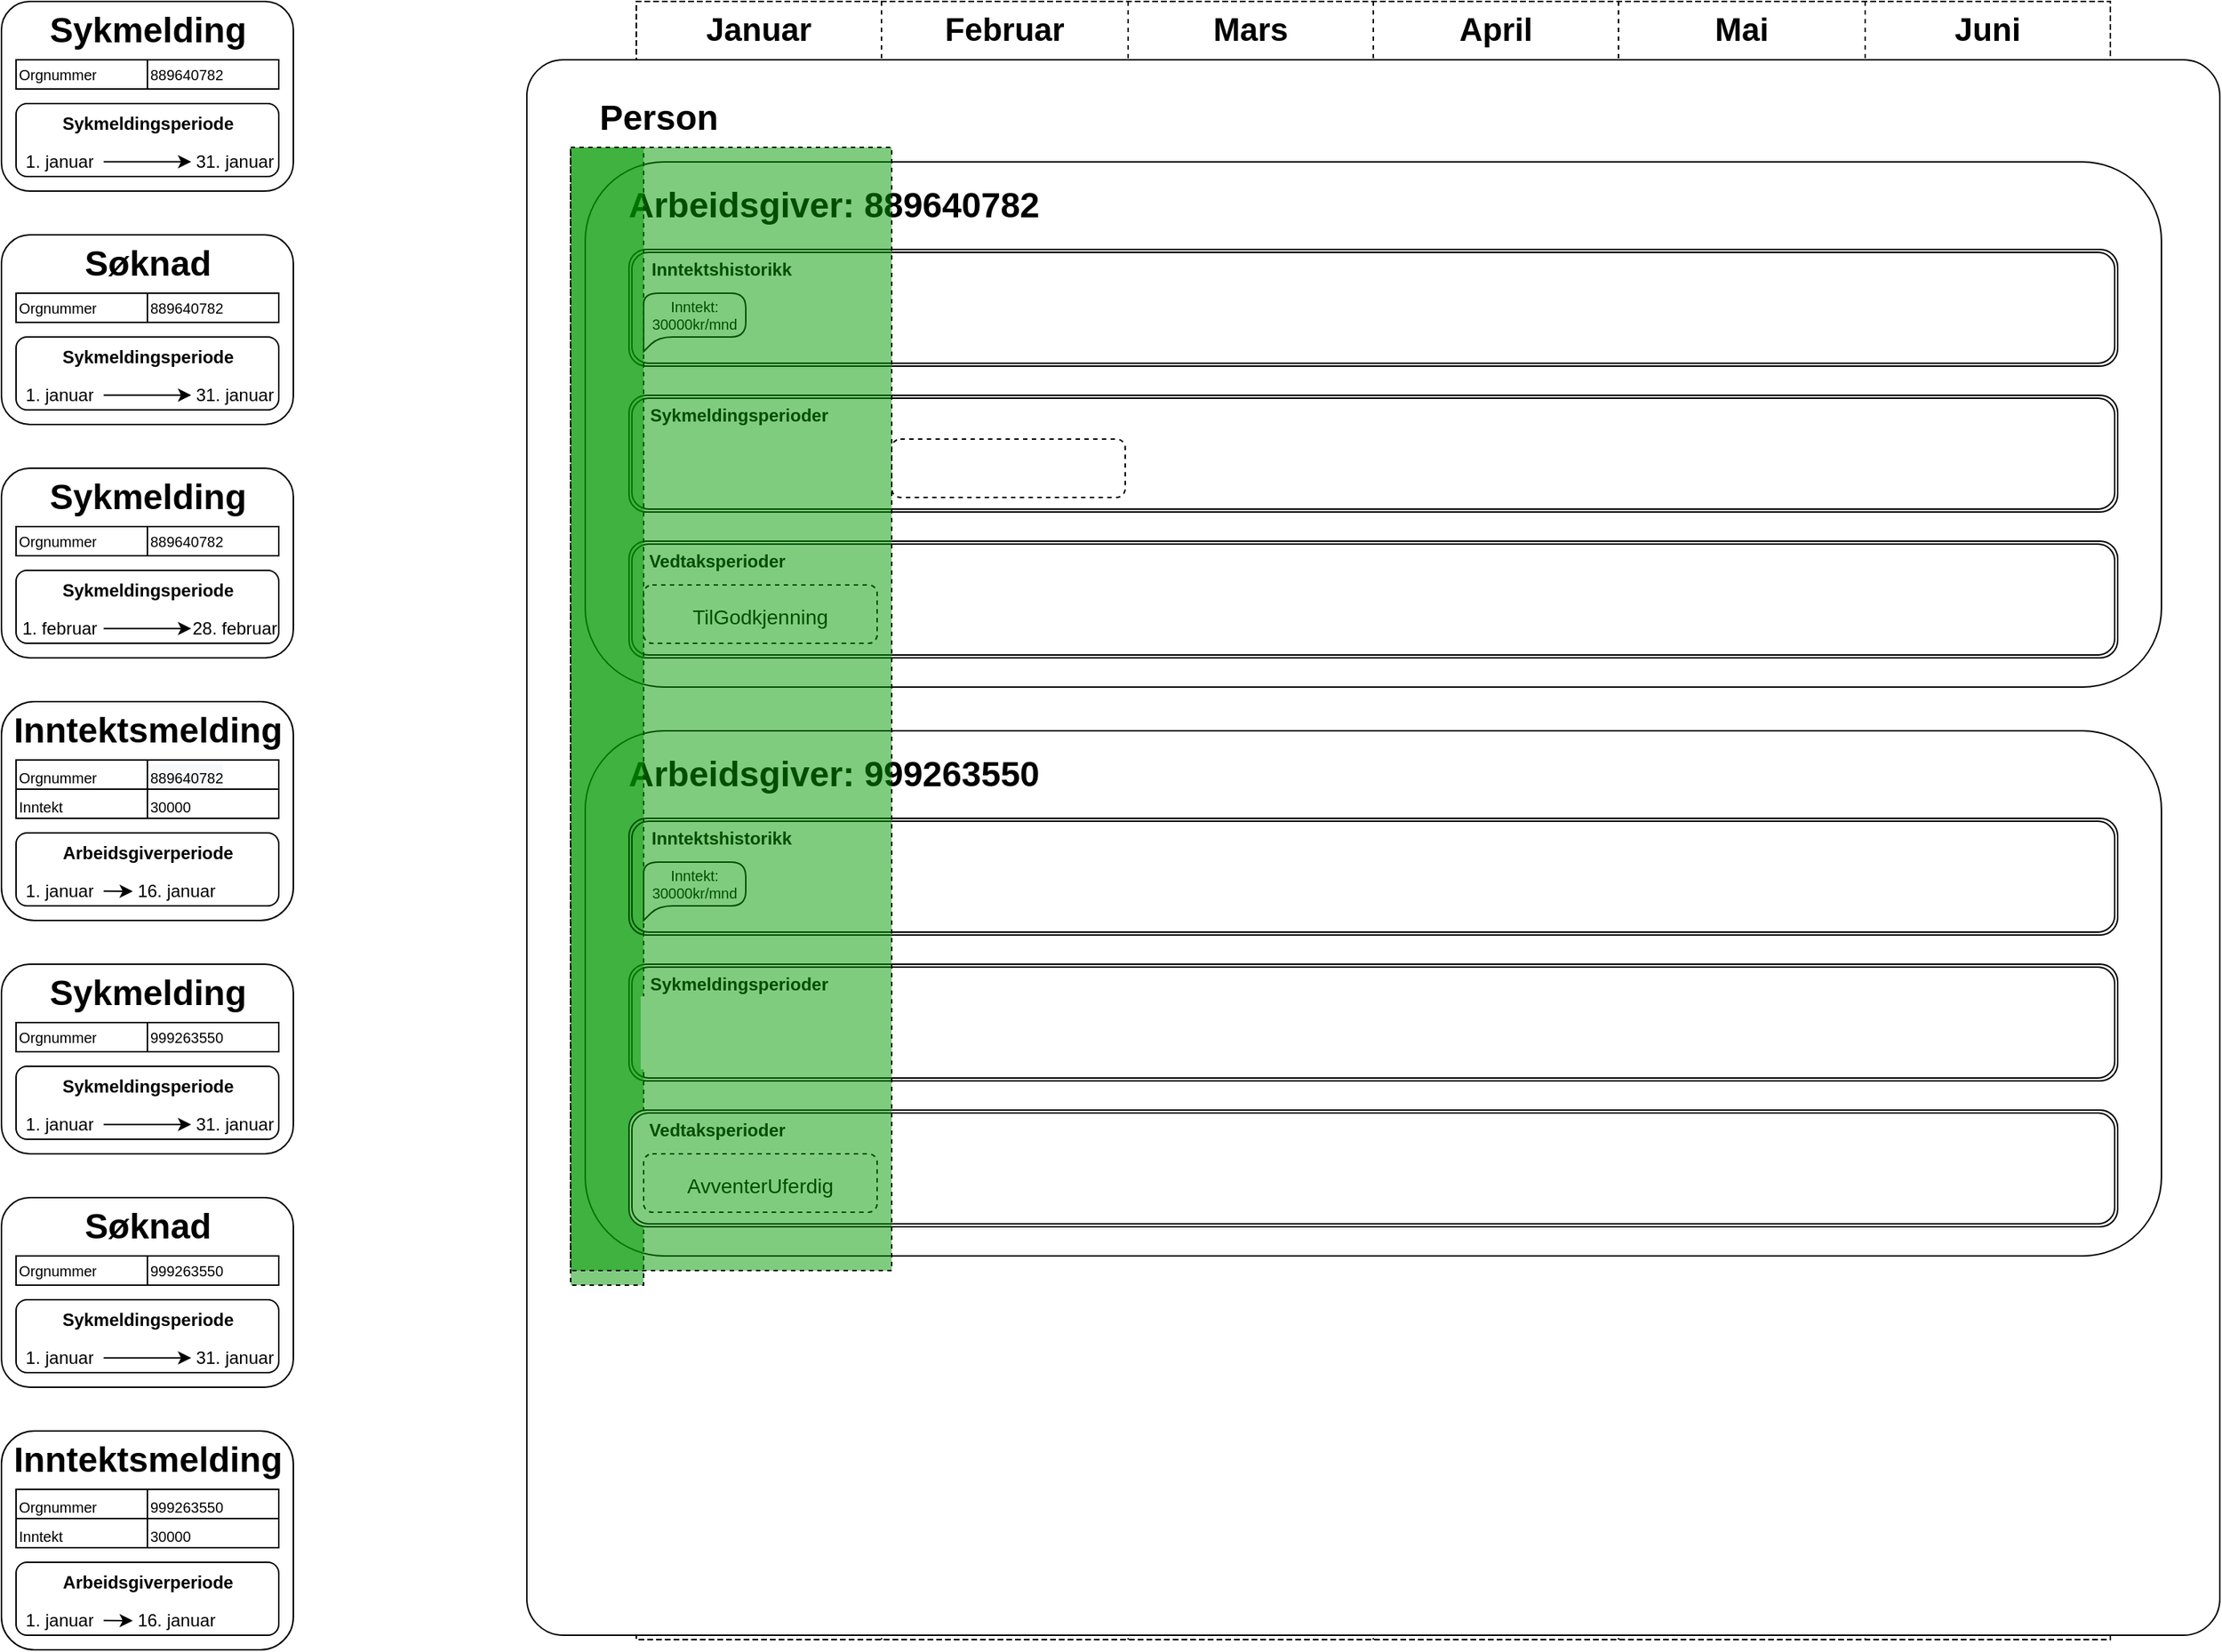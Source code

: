 <mxfile version="16.5.1" type="device"><diagram id="AEwfQILtHgbycju-5Xm7" name="Page-1"><mxGraphModel dx="2018" dy="1238" grid="1" gridSize="10" guides="1" tooltips="1" connect="1" arrows="1" fold="1" page="1" pageScale="1" pageWidth="1600" pageHeight="1200" math="0" shadow="0"><root><mxCell id="0"/><mxCell id="1" parent="0"/><mxCell id="sdqqIaHCpqySBQfLIBwP-48" value="" style="shape=table;startSize=0;container=1;collapsible=0;childLayout=tableLayout;rounded=1;glass=0;dashed=1;fontSize=12;fillColor=none;" parent="1" vertex="1"><mxGeometry x="475" y="40" width="1010" height="1123" as="geometry"/></mxCell><mxCell id="sdqqIaHCpqySBQfLIBwP-49" value="" style="shape=tableRow;horizontal=0;startSize=0;swimlaneHead=0;swimlaneBody=0;top=0;left=0;bottom=0;right=0;collapsible=0;dropTarget=0;fillColor=none;points=[[0,0.5],[1,0.5]];portConstraint=eastwest;rounded=1;glass=0;dashed=1;fontSize=12;" parent="sdqqIaHCpqySBQfLIBwP-48" vertex="1"><mxGeometry width="1010" height="40" as="geometry"/></mxCell><mxCell id="sdqqIaHCpqySBQfLIBwP-50" value="&lt;font style=&quot;font-size: 22px&quot;&gt;&lt;b&gt;Januar&lt;/b&gt;&lt;/font&gt;" style="shape=partialRectangle;html=1;whiteSpace=wrap;connectable=0;overflow=hidden;fillColor=none;top=0;left=0;bottom=0;right=0;pointerEvents=1;rounded=1;glass=0;dashed=1;fontSize=12;" parent="sdqqIaHCpqySBQfLIBwP-49" vertex="1"><mxGeometry width="168" height="40" as="geometry"><mxRectangle width="168" height="40" as="alternateBounds"/></mxGeometry></mxCell><mxCell id="sdqqIaHCpqySBQfLIBwP-51" value="&lt;font style=&quot;font-size: 22px&quot;&gt;&lt;b&gt;Februar&lt;/b&gt;&lt;/font&gt;" style="shape=partialRectangle;html=1;whiteSpace=wrap;connectable=0;overflow=hidden;fillColor=none;top=0;left=0;bottom=0;right=0;pointerEvents=1;rounded=1;glass=0;dashed=1;fontSize=12;" parent="sdqqIaHCpqySBQfLIBwP-49" vertex="1"><mxGeometry x="168" width="169" height="40" as="geometry"><mxRectangle width="169" height="40" as="alternateBounds"/></mxGeometry></mxCell><mxCell id="sdqqIaHCpqySBQfLIBwP-52" value="&lt;b&gt;&lt;font style=&quot;font-size: 22px&quot;&gt;Mars&lt;/font&gt;&lt;/b&gt;" style="shape=partialRectangle;html=1;whiteSpace=wrap;connectable=0;overflow=hidden;fillColor=none;top=0;left=0;bottom=0;right=0;pointerEvents=1;rounded=1;glass=0;dashed=1;fontSize=12;" parent="sdqqIaHCpqySBQfLIBwP-49" vertex="1"><mxGeometry x="337" width="168" height="40" as="geometry"><mxRectangle width="168" height="40" as="alternateBounds"/></mxGeometry></mxCell><mxCell id="sdqqIaHCpqySBQfLIBwP-53" value="&lt;b&gt;&lt;font style=&quot;font-size: 22px&quot;&gt;April&lt;/font&gt;&lt;/b&gt;" style="shape=partialRectangle;html=1;whiteSpace=wrap;connectable=0;overflow=hidden;fillColor=none;top=0;left=0;bottom=0;right=0;pointerEvents=1;rounded=1;glass=0;dashed=1;fontSize=12;" parent="sdqqIaHCpqySBQfLIBwP-49" vertex="1"><mxGeometry x="505" width="168" height="40" as="geometry"><mxRectangle width="168" height="40" as="alternateBounds"/></mxGeometry></mxCell><mxCell id="sdqqIaHCpqySBQfLIBwP-54" value="&lt;b&gt;&lt;font style=&quot;font-size: 22px&quot;&gt;Mai&lt;/font&gt;&lt;/b&gt;" style="shape=partialRectangle;html=1;whiteSpace=wrap;connectable=0;overflow=hidden;fillColor=none;top=0;left=0;bottom=0;right=0;pointerEvents=1;rounded=1;glass=0;dashed=1;fontSize=12;" parent="sdqqIaHCpqySBQfLIBwP-49" vertex="1"><mxGeometry x="673" width="169" height="40" as="geometry"><mxRectangle width="169" height="40" as="alternateBounds"/></mxGeometry></mxCell><mxCell id="sdqqIaHCpqySBQfLIBwP-55" value="&lt;b&gt;&lt;font style=&quot;font-size: 22px&quot;&gt;Juni&lt;/font&gt;&lt;/b&gt;" style="shape=partialRectangle;html=1;whiteSpace=wrap;connectable=0;overflow=hidden;fillColor=none;top=0;left=0;bottom=0;right=0;pointerEvents=1;rounded=1;glass=0;dashed=1;fontSize=12;" parent="sdqqIaHCpqySBQfLIBwP-49" vertex="1"><mxGeometry x="842" width="168" height="40" as="geometry"><mxRectangle width="168" height="40" as="alternateBounds"/></mxGeometry></mxCell><mxCell id="sdqqIaHCpqySBQfLIBwP-56" value="" style="shape=tableRow;horizontal=0;startSize=0;swimlaneHead=0;swimlaneBody=0;top=0;left=0;bottom=0;right=0;collapsible=0;dropTarget=0;fillColor=none;points=[[0,0.5],[1,0.5]];portConstraint=eastwest;rounded=1;glass=0;dashed=1;fontSize=12;" parent="sdqqIaHCpqySBQfLIBwP-48" vertex="1"><mxGeometry y="40" width="1010" height="1083" as="geometry"/></mxCell><mxCell id="sdqqIaHCpqySBQfLIBwP-57" value="" style="shape=partialRectangle;html=1;whiteSpace=wrap;connectable=0;overflow=hidden;fillColor=none;top=0;left=0;bottom=0;right=0;pointerEvents=1;rounded=1;glass=0;dashed=1;fontSize=12;" parent="sdqqIaHCpqySBQfLIBwP-56" vertex="1"><mxGeometry width="168" height="1083" as="geometry"><mxRectangle width="168" height="1083" as="alternateBounds"/></mxGeometry></mxCell><mxCell id="sdqqIaHCpqySBQfLIBwP-58" value="" style="shape=partialRectangle;html=1;whiteSpace=wrap;connectable=0;overflow=hidden;fillColor=none;top=0;left=0;bottom=0;right=0;pointerEvents=1;rounded=1;glass=0;dashed=1;fontSize=12;" parent="sdqqIaHCpqySBQfLIBwP-56" vertex="1"><mxGeometry x="168" width="169" height="1083" as="geometry"><mxRectangle width="169" height="1083" as="alternateBounds"/></mxGeometry></mxCell><mxCell id="sdqqIaHCpqySBQfLIBwP-59" value="" style="shape=partialRectangle;html=1;whiteSpace=wrap;connectable=0;overflow=hidden;fillColor=none;top=0;left=0;bottom=0;right=0;pointerEvents=1;rounded=1;glass=0;dashed=1;fontSize=12;" parent="sdqqIaHCpqySBQfLIBwP-56" vertex="1"><mxGeometry x="337" width="168" height="1083" as="geometry"><mxRectangle width="168" height="1083" as="alternateBounds"/></mxGeometry></mxCell><mxCell id="sdqqIaHCpqySBQfLIBwP-60" value="" style="shape=partialRectangle;html=1;whiteSpace=wrap;connectable=0;overflow=hidden;fillColor=none;top=0;left=0;bottom=0;right=0;pointerEvents=1;rounded=1;glass=0;dashed=1;fontSize=12;" parent="sdqqIaHCpqySBQfLIBwP-56" vertex="1"><mxGeometry x="505" width="168" height="1083" as="geometry"><mxRectangle width="168" height="1083" as="alternateBounds"/></mxGeometry></mxCell><mxCell id="sdqqIaHCpqySBQfLIBwP-61" value="" style="shape=partialRectangle;html=1;whiteSpace=wrap;connectable=0;overflow=hidden;fillColor=none;top=0;left=0;bottom=0;right=0;pointerEvents=1;rounded=1;glass=0;dashed=1;fontSize=12;" parent="sdqqIaHCpqySBQfLIBwP-56" vertex="1"><mxGeometry x="673" width="169" height="1083" as="geometry"><mxRectangle width="169" height="1083" as="alternateBounds"/></mxGeometry></mxCell><mxCell id="sdqqIaHCpqySBQfLIBwP-62" value="" style="shape=partialRectangle;html=1;whiteSpace=wrap;connectable=0;overflow=hidden;fillColor=none;top=0;left=0;bottom=0;right=0;pointerEvents=1;rounded=1;glass=0;dashed=1;fontSize=12;" parent="sdqqIaHCpqySBQfLIBwP-56" vertex="1"><mxGeometry x="842" width="168" height="1083" as="geometry"><mxRectangle width="168" height="1083" as="alternateBounds"/></mxGeometry></mxCell><mxCell id="sdqqIaHCpqySBQfLIBwP-1" value="" style="rounded=1;whiteSpace=wrap;html=1;glass=0;absoluteArcSize=1;arcSize=50;" parent="1" vertex="1"><mxGeometry x="400" y="80" width="1160" height="1080" as="geometry"/></mxCell><mxCell id="sdqqIaHCpqySBQfLIBwP-33" value="Person" style="text;strokeColor=none;fillColor=none;html=1;fontSize=24;fontStyle=1;verticalAlign=middle;align=center;" parent="1" vertex="1"><mxGeometry x="440" y="100" width="100" height="40" as="geometry"/></mxCell><object label="SM 1 AG 1" id="sdqqIaHCpqySBQfLIBwP-103"><mxCell parent="0"/></object><mxCell id="ge49Ay7AR3h8UDWquOhD-53" value="" style="rounded=1;whiteSpace=wrap;html=1;fontSize=12;" parent="sdqqIaHCpqySBQfLIBwP-103" vertex="1"><mxGeometry x="440" y="150" width="1080" height="360" as="geometry"/></mxCell><mxCell id="ge49Ay7AR3h8UDWquOhD-54" value="Arbeidsgiver:&amp;nbsp;889640782" style="text;strokeColor=none;fillColor=none;html=1;fontSize=24;fontStyle=1;verticalAlign=middle;align=center;" parent="sdqqIaHCpqySBQfLIBwP-103" vertex="1"><mxGeometry x="460" y="160" width="300" height="40" as="geometry"/></mxCell><mxCell id="ge49Ay7AR3h8UDWquOhD-55" value="" style="shape=ext;double=1;rounded=1;whiteSpace=wrap;html=1;glass=0;fontSize=12;" parent="sdqqIaHCpqySBQfLIBwP-103" vertex="1"><mxGeometry x="470" y="310" width="1020" height="80" as="geometry"/></mxCell><mxCell id="ge49Ay7AR3h8UDWquOhD-56" value="&lt;font style=&quot;font-size: 12px&quot;&gt;Sykmeldingsperioder&lt;/font&gt;" style="text;strokeColor=none;fillColor=none;html=1;fontSize=24;fontStyle=1;verticalAlign=middle;align=center;rounded=0;glass=0;" parent="sdqqIaHCpqySBQfLIBwP-103" vertex="1"><mxGeometry x="480" y="300" width="130" height="40" as="geometry"/></mxCell><mxCell id="ge49Ay7AR3h8UDWquOhD-57" value="" style="rounded=1;whiteSpace=wrap;html=1;glass=0;dashed=1;fontSize=22;fillColor=none;" parent="sdqqIaHCpqySBQfLIBwP-103" vertex="1"><mxGeometry x="480" y="340" width="160" height="40" as="geometry"/></mxCell><mxCell id="ge49Ay7AR3h8UDWquOhD-159" value="" style="rounded=1;whiteSpace=wrap;html=1;align=left;" parent="sdqqIaHCpqySBQfLIBwP-103" vertex="1"><mxGeometry x="40" y="40" width="200" height="130" as="geometry"/></mxCell><mxCell id="ge49Ay7AR3h8UDWquOhD-160" value="" style="rounded=1;whiteSpace=wrap;html=1;" parent="sdqqIaHCpqySBQfLIBwP-103" vertex="1"><mxGeometry x="50" y="110" width="180" height="50" as="geometry"/></mxCell><mxCell id="ge49Ay7AR3h8UDWquOhD-161" value="&lt;font style=&quot;font-size: 12px&quot;&gt;Sykmeldingsperiode&lt;/font&gt;" style="text;strokeColor=none;fillColor=none;html=1;fontSize=24;fontStyle=1;verticalAlign=middle;align=center;" parent="sdqqIaHCpqySBQfLIBwP-103" vertex="1"><mxGeometry x="90" y="100" width="100" height="40" as="geometry"/></mxCell><UserObject label="1. januar" placeholders="1" name="Variable" id="ge49Ay7AR3h8UDWquOhD-162"><mxCell style="text;html=1;strokeColor=none;fillColor=none;align=center;verticalAlign=middle;whiteSpace=wrap;overflow=hidden;fontSize=12;" parent="sdqqIaHCpqySBQfLIBwP-103" vertex="1"><mxGeometry x="40" y="140" width="80" height="20" as="geometry"/></mxCell></UserObject><mxCell id="ge49Ay7AR3h8UDWquOhD-163" value="Sykmelding" style="text;strokeColor=none;fillColor=none;html=1;fontSize=24;fontStyle=1;verticalAlign=middle;align=center;" parent="sdqqIaHCpqySBQfLIBwP-103" vertex="1"><mxGeometry x="90" y="40" width="100" height="40" as="geometry"/></mxCell><UserObject label="31. januar" placeholders="1" name="Variable" id="ge49Ay7AR3h8UDWquOhD-164"><mxCell style="text;html=1;strokeColor=none;fillColor=none;align=center;verticalAlign=middle;whiteSpace=wrap;overflow=hidden;fontSize=12;" parent="sdqqIaHCpqySBQfLIBwP-103" vertex="1"><mxGeometry x="160" y="140" width="80" height="20" as="geometry"/></mxCell></UserObject><mxCell id="ge49Ay7AR3h8UDWquOhD-165" value="" style="endArrow=classic;html=1;rounded=0;fontSize=12;" parent="sdqqIaHCpqySBQfLIBwP-103" edge="1"><mxGeometry relative="1" as="geometry"><mxPoint x="110" y="149.89" as="sourcePoint"/><mxPoint x="170" y="149.89" as="targetPoint"/></mxGeometry></mxCell><mxCell id="ge49Ay7AR3h8UDWquOhD-166" value="" style="shape=table;startSize=0;container=1;collapsible=0;childLayout=tableLayout;rounded=1;glass=0;fontSize=10;fillColor=none;" parent="sdqqIaHCpqySBQfLIBwP-103" vertex="1"><mxGeometry x="50" y="80" width="180" height="20" as="geometry"/></mxCell><mxCell id="ge49Ay7AR3h8UDWquOhD-167" value="" style="shape=tableRow;horizontal=0;startSize=0;swimlaneHead=0;swimlaneBody=0;top=0;left=0;bottom=0;right=0;collapsible=0;dropTarget=0;fillColor=none;points=[[0,0.5],[1,0.5]];portConstraint=eastwest;rounded=1;glass=0;fontSize=10;" parent="ge49Ay7AR3h8UDWquOhD-166" vertex="1"><mxGeometry width="180" height="20" as="geometry"/></mxCell><mxCell id="ge49Ay7AR3h8UDWquOhD-168" value="&lt;div&gt;&lt;span&gt;Orgnummer&lt;/span&gt;&lt;/div&gt;" style="shape=partialRectangle;html=1;whiteSpace=wrap;connectable=0;overflow=hidden;fillColor=none;top=0;left=0;bottom=0;right=0;pointerEvents=1;rounded=1;glass=0;fontSize=10;align=left;" parent="ge49Ay7AR3h8UDWquOhD-167" vertex="1"><mxGeometry width="90" height="20" as="geometry"><mxRectangle width="90" height="20" as="alternateBounds"/></mxGeometry></mxCell><mxCell id="ge49Ay7AR3h8UDWquOhD-169" value="&lt;span style=&quot;font-family: &amp;#34;helvetica&amp;#34;&quot;&gt;889640782&lt;/span&gt;" style="shape=partialRectangle;html=1;whiteSpace=wrap;connectable=0;overflow=hidden;fillColor=none;top=0;left=0;bottom=0;right=0;pointerEvents=1;rounded=1;glass=0;fontSize=10;align=left;" parent="ge49Ay7AR3h8UDWquOhD-167" vertex="1"><mxGeometry x="90" width="90" height="20" as="geometry"><mxRectangle width="90" height="20" as="alternateBounds"/></mxGeometry></mxCell><object label="SM 1 AG 2" id="ge49Ay7AR3h8UDWquOhD-107"><mxCell parent="0"/></object><mxCell id="ge49Ay7AR3h8UDWquOhD-130" value="" style="rounded=1;whiteSpace=wrap;html=1;fontSize=12;" parent="ge49Ay7AR3h8UDWquOhD-107" vertex="1"><mxGeometry x="440" y="540" width="1080" height="360" as="geometry"/></mxCell><mxCell id="ge49Ay7AR3h8UDWquOhD-131" value="Arbeidsgiver:&amp;nbsp;999263550" style="text;strokeColor=none;fillColor=none;html=1;fontSize=24;fontStyle=1;verticalAlign=middle;align=center;" parent="ge49Ay7AR3h8UDWquOhD-107" vertex="1"><mxGeometry x="460" y="550" width="300" height="40" as="geometry"/></mxCell><mxCell id="ge49Ay7AR3h8UDWquOhD-132" value="" style="shape=ext;double=1;rounded=1;whiteSpace=wrap;html=1;glass=0;fontSize=12;" parent="ge49Ay7AR3h8UDWquOhD-107" vertex="1"><mxGeometry x="470" y="700" width="1020" height="80" as="geometry"/></mxCell><mxCell id="ge49Ay7AR3h8UDWquOhD-133" value="&lt;font style=&quot;font-size: 12px&quot;&gt;Sykmeldingsperioder&lt;/font&gt;" style="text;strokeColor=none;fillColor=none;html=1;fontSize=24;fontStyle=1;verticalAlign=middle;align=center;rounded=0;glass=0;" parent="ge49Ay7AR3h8UDWquOhD-107" vertex="1"><mxGeometry x="480" y="690" width="130" height="40" as="geometry"/></mxCell><mxCell id="ge49Ay7AR3h8UDWquOhD-134" value="" style="rounded=1;whiteSpace=wrap;html=1;glass=0;dashed=1;fontSize=22;fillColor=none;" parent="ge49Ay7AR3h8UDWquOhD-107" vertex="1"><mxGeometry x="480" y="730" width="160" height="40" as="geometry"/></mxCell><mxCell id="ge49Ay7AR3h8UDWquOhD-170" value="" style="rounded=1;whiteSpace=wrap;html=1;align=left;" parent="ge49Ay7AR3h8UDWquOhD-107" vertex="1"><mxGeometry x="40" y="700" width="200" height="130" as="geometry"/></mxCell><mxCell id="ge49Ay7AR3h8UDWquOhD-171" value="" style="rounded=1;whiteSpace=wrap;html=1;" parent="ge49Ay7AR3h8UDWquOhD-107" vertex="1"><mxGeometry x="50" y="770" width="180" height="50" as="geometry"/></mxCell><mxCell id="ge49Ay7AR3h8UDWquOhD-172" value="&lt;font style=&quot;font-size: 12px&quot;&gt;Sykmeldingsperiode&lt;/font&gt;" style="text;strokeColor=none;fillColor=none;html=1;fontSize=24;fontStyle=1;verticalAlign=middle;align=center;" parent="ge49Ay7AR3h8UDWquOhD-107" vertex="1"><mxGeometry x="90" y="760" width="100" height="40" as="geometry"/></mxCell><UserObject label="1. januar" placeholders="1" name="Variable" id="ge49Ay7AR3h8UDWquOhD-173"><mxCell style="text;html=1;strokeColor=none;fillColor=none;align=center;verticalAlign=middle;whiteSpace=wrap;overflow=hidden;fontSize=12;" parent="ge49Ay7AR3h8UDWquOhD-107" vertex="1"><mxGeometry x="40" y="800" width="80" height="20" as="geometry"/></mxCell></UserObject><mxCell id="ge49Ay7AR3h8UDWquOhD-174" value="Sykmelding" style="text;strokeColor=none;fillColor=none;html=1;fontSize=24;fontStyle=1;verticalAlign=middle;align=center;" parent="ge49Ay7AR3h8UDWquOhD-107" vertex="1"><mxGeometry x="90" y="700" width="100" height="40" as="geometry"/></mxCell><UserObject label="31. januar" placeholders="1" name="Variable" id="ge49Ay7AR3h8UDWquOhD-175"><mxCell style="text;html=1;strokeColor=none;fillColor=none;align=center;verticalAlign=middle;whiteSpace=wrap;overflow=hidden;fontSize=12;" parent="ge49Ay7AR3h8UDWquOhD-107" vertex="1"><mxGeometry x="160" y="800" width="80" height="20" as="geometry"/></mxCell></UserObject><mxCell id="ge49Ay7AR3h8UDWquOhD-176" value="" style="endArrow=classic;html=1;rounded=0;fontSize=12;" parent="ge49Ay7AR3h8UDWquOhD-107" edge="1"><mxGeometry relative="1" as="geometry"><mxPoint x="110" y="809.89" as="sourcePoint"/><mxPoint x="170" y="809.89" as="targetPoint"/></mxGeometry></mxCell><mxCell id="ge49Ay7AR3h8UDWquOhD-177" value="" style="shape=table;startSize=0;container=1;collapsible=0;childLayout=tableLayout;rounded=1;glass=0;fontSize=10;fillColor=none;" parent="ge49Ay7AR3h8UDWquOhD-107" vertex="1"><mxGeometry x="50" y="740" width="180" height="20" as="geometry"/></mxCell><mxCell id="ge49Ay7AR3h8UDWquOhD-178" value="" style="shape=tableRow;horizontal=0;startSize=0;swimlaneHead=0;swimlaneBody=0;top=0;left=0;bottom=0;right=0;collapsible=0;dropTarget=0;fillColor=none;points=[[0,0.5],[1,0.5]];portConstraint=eastwest;rounded=1;glass=0;fontSize=10;" parent="ge49Ay7AR3h8UDWquOhD-177" vertex="1"><mxGeometry width="180" height="20" as="geometry"/></mxCell><mxCell id="ge49Ay7AR3h8UDWquOhD-179" value="&lt;div&gt;&lt;span&gt;Orgnummer&lt;/span&gt;&lt;/div&gt;" style="shape=partialRectangle;html=1;whiteSpace=wrap;connectable=0;overflow=hidden;fillColor=none;top=0;left=0;bottom=0;right=0;pointerEvents=1;rounded=1;glass=0;fontSize=10;align=left;" parent="ge49Ay7AR3h8UDWquOhD-178" vertex="1"><mxGeometry width="90" height="20" as="geometry"><mxRectangle width="90" height="20" as="alternateBounds"/></mxGeometry></mxCell><mxCell id="ge49Ay7AR3h8UDWquOhD-180" value="&lt;span style=&quot;font-family: &amp;#34;helvetica&amp;#34;&quot;&gt;999263550&lt;/span&gt;" style="shape=partialRectangle;html=1;whiteSpace=wrap;connectable=0;overflow=hidden;fillColor=none;top=0;left=0;bottom=0;right=0;pointerEvents=1;rounded=1;glass=0;fontSize=10;align=left;" parent="ge49Ay7AR3h8UDWquOhD-178" vertex="1"><mxGeometry x="90" width="90" height="20" as="geometry"><mxRectangle width="90" height="20" as="alternateBounds"/></mxGeometry></mxCell><object label="Søknad 1 AG 1" id="sdqqIaHCpqySBQfLIBwP-105"><mxCell parent="0"/></object><mxCell id="sdqqIaHCpqySBQfLIBwP-107" value="" style="shape=ext;double=1;rounded=1;whiteSpace=wrap;html=1;glass=0;fontSize=12;" parent="sdqqIaHCpqySBQfLIBwP-105" vertex="1"><mxGeometry x="470" y="410" width="1020" height="80" as="geometry"/></mxCell><mxCell id="sdqqIaHCpqySBQfLIBwP-108" value="&lt;font style=&quot;font-size: 12px&quot;&gt;Vedtaksperioder&lt;/font&gt;" style="text;strokeColor=none;fillColor=none;html=1;fontSize=24;fontStyle=1;verticalAlign=middle;align=center;rounded=0;glass=0;" parent="sdqqIaHCpqySBQfLIBwP-105" vertex="1"><mxGeometry x="480" y="400" width="100" height="40" as="geometry"/></mxCell><mxCell id="sdqqIaHCpqySBQfLIBwP-109" value="&lt;font style=&quot;font-size: 14px&quot;&gt;Avventer inntektsmelding&lt;/font&gt;" style="rounded=1;whiteSpace=wrap;html=1;glass=0;dashed=1;fontSize=22;fillColor=none;" parent="sdqqIaHCpqySBQfLIBwP-105" vertex="1"><mxGeometry x="480" y="440" width="160" height="40" as="geometry"/></mxCell><mxCell id="ge49Ay7AR3h8UDWquOhD-59" value="" style="rounded=0;whiteSpace=wrap;html=1;labelBackgroundColor=#FFFFFF;strokeColor=none;" parent="sdqqIaHCpqySBQfLIBwP-105" vertex="1"><mxGeometry x="479" y="331" width="171" height="50" as="geometry"/></mxCell><mxCell id="ge49Ay7AR3h8UDWquOhD-181" value="" style="rounded=1;whiteSpace=wrap;html=1;align=left;" parent="sdqqIaHCpqySBQfLIBwP-105" vertex="1"><mxGeometry x="40" y="200" width="200" height="130" as="geometry"/></mxCell><mxCell id="ge49Ay7AR3h8UDWquOhD-182" value="" style="rounded=1;whiteSpace=wrap;html=1;" parent="sdqqIaHCpqySBQfLIBwP-105" vertex="1"><mxGeometry x="50" y="270" width="180" height="50" as="geometry"/></mxCell><mxCell id="ge49Ay7AR3h8UDWquOhD-183" value="&lt;font style=&quot;font-size: 12px&quot;&gt;Sykmeldingsperiode&lt;/font&gt;" style="text;strokeColor=none;fillColor=none;html=1;fontSize=24;fontStyle=1;verticalAlign=middle;align=center;" parent="sdqqIaHCpqySBQfLIBwP-105" vertex="1"><mxGeometry x="90" y="260" width="100" height="40" as="geometry"/></mxCell><UserObject label="1. januar" placeholders="1" name="Variable" id="ge49Ay7AR3h8UDWquOhD-184"><mxCell style="text;html=1;strokeColor=none;fillColor=none;align=center;verticalAlign=middle;whiteSpace=wrap;overflow=hidden;fontSize=12;" parent="sdqqIaHCpqySBQfLIBwP-105" vertex="1"><mxGeometry x="40" y="300" width="80" height="20" as="geometry"/></mxCell></UserObject><mxCell id="ge49Ay7AR3h8UDWquOhD-185" value="Søknad" style="text;strokeColor=none;fillColor=none;html=1;fontSize=24;fontStyle=1;verticalAlign=middle;align=center;" parent="sdqqIaHCpqySBQfLIBwP-105" vertex="1"><mxGeometry x="90" y="200" width="100" height="40" as="geometry"/></mxCell><UserObject label="31. januar" placeholders="1" name="Variable" id="ge49Ay7AR3h8UDWquOhD-186"><mxCell style="text;html=1;strokeColor=none;fillColor=none;align=center;verticalAlign=middle;whiteSpace=wrap;overflow=hidden;fontSize=12;" parent="sdqqIaHCpqySBQfLIBwP-105" vertex="1"><mxGeometry x="160" y="300" width="80" height="20" as="geometry"/></mxCell></UserObject><mxCell id="ge49Ay7AR3h8UDWquOhD-187" value="" style="endArrow=classic;html=1;rounded=0;fontSize=12;" parent="sdqqIaHCpqySBQfLIBwP-105" edge="1"><mxGeometry relative="1" as="geometry"><mxPoint x="110" y="309.89" as="sourcePoint"/><mxPoint x="170" y="309.89" as="targetPoint"/></mxGeometry></mxCell><mxCell id="ge49Ay7AR3h8UDWquOhD-188" value="" style="shape=table;startSize=0;container=1;collapsible=0;childLayout=tableLayout;rounded=1;glass=0;fontSize=10;fillColor=none;" parent="sdqqIaHCpqySBQfLIBwP-105" vertex="1"><mxGeometry x="50" y="240" width="180" height="20" as="geometry"/></mxCell><mxCell id="ge49Ay7AR3h8UDWquOhD-189" value="" style="shape=tableRow;horizontal=0;startSize=0;swimlaneHead=0;swimlaneBody=0;top=0;left=0;bottom=0;right=0;collapsible=0;dropTarget=0;fillColor=none;points=[[0,0.5],[1,0.5]];portConstraint=eastwest;rounded=1;glass=0;fontSize=10;" parent="ge49Ay7AR3h8UDWquOhD-188" vertex="1"><mxGeometry width="180" height="20" as="geometry"/></mxCell><mxCell id="ge49Ay7AR3h8UDWquOhD-190" value="&lt;div&gt;&lt;span&gt;Orgnummer&lt;/span&gt;&lt;/div&gt;" style="shape=partialRectangle;html=1;whiteSpace=wrap;connectable=0;overflow=hidden;fillColor=none;top=0;left=0;bottom=0;right=0;pointerEvents=1;rounded=1;glass=0;fontSize=10;align=left;" parent="ge49Ay7AR3h8UDWquOhD-189" vertex="1"><mxGeometry width="90" height="20" as="geometry"><mxRectangle width="90" height="20" as="alternateBounds"/></mxGeometry></mxCell><mxCell id="ge49Ay7AR3h8UDWquOhD-191" value="&lt;span style=&quot;font-family: &amp;#34;helvetica&amp;#34;&quot;&gt;889640782&lt;/span&gt;" style="shape=partialRectangle;html=1;whiteSpace=wrap;connectable=0;overflow=hidden;fillColor=none;top=0;left=0;bottom=0;right=0;pointerEvents=1;rounded=1;glass=0;fontSize=10;align=left;" parent="ge49Ay7AR3h8UDWquOhD-189" vertex="1"><mxGeometry x="90" width="90" height="20" as="geometry"><mxRectangle width="90" height="20" as="alternateBounds"/></mxGeometry></mxCell><object label="SM 2 AG 1" id="ge49Ay7AR3h8UDWquOhD-146"><mxCell parent="0"/></object><mxCell id="ge49Ay7AR3h8UDWquOhD-147" value="" style="rounded=1;whiteSpace=wrap;html=1;glass=0;dashed=1;fontSize=22;fillColor=none;" parent="ge49Ay7AR3h8UDWquOhD-146" vertex="1"><mxGeometry x="650" y="340" width="160" height="40" as="geometry"/></mxCell><mxCell id="ge49Ay7AR3h8UDWquOhD-192" value="" style="rounded=1;whiteSpace=wrap;html=1;align=left;" parent="ge49Ay7AR3h8UDWquOhD-146" vertex="1"><mxGeometry x="40" y="360" width="200" height="130" as="geometry"/></mxCell><mxCell id="ge49Ay7AR3h8UDWquOhD-193" value="" style="rounded=1;whiteSpace=wrap;html=1;" parent="ge49Ay7AR3h8UDWquOhD-146" vertex="1"><mxGeometry x="50" y="430" width="180" height="50" as="geometry"/></mxCell><mxCell id="ge49Ay7AR3h8UDWquOhD-194" value="&lt;font style=&quot;font-size: 12px&quot;&gt;Sykmeldingsperiode&lt;/font&gt;" style="text;strokeColor=none;fillColor=none;html=1;fontSize=24;fontStyle=1;verticalAlign=middle;align=center;" parent="ge49Ay7AR3h8UDWquOhD-146" vertex="1"><mxGeometry x="90" y="420" width="100" height="40" as="geometry"/></mxCell><UserObject label="1. februar" placeholders="1" name="Variable" id="ge49Ay7AR3h8UDWquOhD-195"><mxCell style="text;html=1;strokeColor=none;fillColor=none;align=center;verticalAlign=middle;whiteSpace=wrap;overflow=hidden;fontSize=12;" parent="ge49Ay7AR3h8UDWquOhD-146" vertex="1"><mxGeometry x="40" y="460" width="80" height="20" as="geometry"/></mxCell></UserObject><mxCell id="ge49Ay7AR3h8UDWquOhD-196" value="Sykmelding" style="text;strokeColor=none;fillColor=none;html=1;fontSize=24;fontStyle=1;verticalAlign=middle;align=center;" parent="ge49Ay7AR3h8UDWquOhD-146" vertex="1"><mxGeometry x="90" y="360" width="100" height="40" as="geometry"/></mxCell><UserObject label="28. februar" placeholders="1" name="Variable" id="ge49Ay7AR3h8UDWquOhD-197"><mxCell style="text;html=1;strokeColor=none;fillColor=none;align=center;verticalAlign=middle;whiteSpace=wrap;overflow=hidden;fontSize=12;" parent="ge49Ay7AR3h8UDWquOhD-146" vertex="1"><mxGeometry x="160" y="460" width="80" height="20" as="geometry"/></mxCell></UserObject><mxCell id="ge49Ay7AR3h8UDWquOhD-198" value="" style="endArrow=classic;html=1;rounded=0;fontSize=12;" parent="ge49Ay7AR3h8UDWquOhD-146" edge="1"><mxGeometry relative="1" as="geometry"><mxPoint x="110" y="469.89" as="sourcePoint"/><mxPoint x="170" y="469.89" as="targetPoint"/></mxGeometry></mxCell><mxCell id="ge49Ay7AR3h8UDWquOhD-199" value="" style="shape=table;startSize=0;container=1;collapsible=0;childLayout=tableLayout;rounded=1;glass=0;fontSize=10;fillColor=none;" parent="ge49Ay7AR3h8UDWquOhD-146" vertex="1"><mxGeometry x="50" y="400" width="180" height="20" as="geometry"/></mxCell><mxCell id="ge49Ay7AR3h8UDWquOhD-200" value="" style="shape=tableRow;horizontal=0;startSize=0;swimlaneHead=0;swimlaneBody=0;top=0;left=0;bottom=0;right=0;collapsible=0;dropTarget=0;fillColor=none;points=[[0,0.5],[1,0.5]];portConstraint=eastwest;rounded=1;glass=0;fontSize=10;" parent="ge49Ay7AR3h8UDWquOhD-199" vertex="1"><mxGeometry width="180" height="20" as="geometry"/></mxCell><mxCell id="ge49Ay7AR3h8UDWquOhD-201" value="&lt;div&gt;&lt;span&gt;Orgnummer&lt;/span&gt;&lt;/div&gt;" style="shape=partialRectangle;html=1;whiteSpace=wrap;connectable=0;overflow=hidden;fillColor=none;top=0;left=0;bottom=0;right=0;pointerEvents=1;rounded=1;glass=0;fontSize=10;align=left;" parent="ge49Ay7AR3h8UDWquOhD-200" vertex="1"><mxGeometry width="90" height="20" as="geometry"><mxRectangle width="90" height="20" as="alternateBounds"/></mxGeometry></mxCell><mxCell id="ge49Ay7AR3h8UDWquOhD-202" value="&lt;span style=&quot;font-family: &amp;#34;helvetica&amp;#34;&quot;&gt;889640782&lt;/span&gt;" style="shape=partialRectangle;html=1;whiteSpace=wrap;connectable=0;overflow=hidden;fillColor=none;top=0;left=0;bottom=0;right=0;pointerEvents=1;rounded=1;glass=0;fontSize=10;align=left;" parent="ge49Ay7AR3h8UDWquOhD-200" vertex="1"><mxGeometry x="90" width="90" height="20" as="geometry"><mxRectangle width="90" height="20" as="alternateBounds"/></mxGeometry></mxCell><object label="IM 1 AG 1" id="ge49Ay7AR3h8UDWquOhD-49"><mxCell parent="0"/></object><mxCell id="ge49Ay7AR3h8UDWquOhD-58" value="&lt;span style=&quot;font-size: 14px&quot;&gt;AvventerUferdig&lt;br&gt;&lt;/span&gt;" style="rounded=1;whiteSpace=wrap;html=1;glass=0;dashed=1;fontSize=22;" parent="ge49Ay7AR3h8UDWquOhD-49" vertex="1"><mxGeometry x="480" y="440" width="160" height="40" as="geometry"/></mxCell><mxCell id="ge49Ay7AR3h8UDWquOhD-50" value="" style="shape=ext;double=1;rounded=1;whiteSpace=wrap;html=1;glass=0;fontSize=14;fillColor=none;" parent="ge49Ay7AR3h8UDWquOhD-49" vertex="1"><mxGeometry x="470" y="210" width="1020" height="80" as="geometry"/></mxCell><mxCell id="ge49Ay7AR3h8UDWquOhD-51" value="&lt;span style=&quot;font-size: 12px&quot;&gt;Inntektshistorikk&lt;/span&gt;" style="text;strokeColor=none;fillColor=none;html=1;fontSize=24;fontStyle=1;verticalAlign=middle;align=center;rounded=0;glass=0;" parent="ge49Ay7AR3h8UDWquOhD-49" vertex="1"><mxGeometry x="480" y="200" width="105" height="40" as="geometry"/></mxCell><mxCell id="ge49Ay7AR3h8UDWquOhD-52" value="Inntekt: 30000kr/mnd" style="shape=callout;whiteSpace=wrap;html=1;perimeter=calloutPerimeter;rounded=1;glass=0;fontSize=10;fillColor=none;position2=0;size=10;position=0;base=10;" parent="ge49Ay7AR3h8UDWquOhD-49" vertex="1"><mxGeometry x="480" y="240" width="70" height="40" as="geometry"/></mxCell><mxCell id="ge49Ay7AR3h8UDWquOhD-203" value="" style="rounded=1;whiteSpace=wrap;html=1;align=left;" parent="ge49Ay7AR3h8UDWquOhD-49" vertex="1"><mxGeometry x="40" y="520" width="200" height="150" as="geometry"/></mxCell><mxCell id="ge49Ay7AR3h8UDWquOhD-204" value="" style="rounded=1;whiteSpace=wrap;html=1;" parent="ge49Ay7AR3h8UDWquOhD-49" vertex="1"><mxGeometry x="50" y="610" width="180" height="50" as="geometry"/></mxCell><mxCell id="ge49Ay7AR3h8UDWquOhD-205" value="&lt;font style=&quot;font-size: 12px&quot;&gt;Arbeidsgiverperiode&lt;/font&gt;" style="text;strokeColor=none;fillColor=none;html=1;fontSize=24;fontStyle=1;verticalAlign=middle;align=center;" parent="ge49Ay7AR3h8UDWquOhD-49" vertex="1"><mxGeometry x="90" y="600" width="100" height="40" as="geometry"/></mxCell><UserObject label="1. januar" placeholders="1" name="Variable" id="ge49Ay7AR3h8UDWquOhD-206"><mxCell style="text;html=1;strokeColor=none;fillColor=none;align=center;verticalAlign=middle;whiteSpace=wrap;overflow=hidden;fontSize=12;" parent="ge49Ay7AR3h8UDWquOhD-49" vertex="1"><mxGeometry x="40" y="640" width="80" height="20" as="geometry"/></mxCell></UserObject><mxCell id="ge49Ay7AR3h8UDWquOhD-207" value="Inntektsmelding" style="text;strokeColor=none;fillColor=none;html=1;fontSize=24;fontStyle=1;verticalAlign=middle;align=center;" parent="ge49Ay7AR3h8UDWquOhD-49" vertex="1"><mxGeometry x="90" y="520" width="100" height="40" as="geometry"/></mxCell><UserObject label="16. januar" placeholders="1" name="Variable" id="ge49Ay7AR3h8UDWquOhD-208"><mxCell style="text;html=1;strokeColor=none;fillColor=none;align=center;verticalAlign=middle;whiteSpace=wrap;overflow=hidden;fontSize=12;" parent="ge49Ay7AR3h8UDWquOhD-49" vertex="1"><mxGeometry x="120" y="640" width="80" height="20" as="geometry"/></mxCell></UserObject><mxCell id="ge49Ay7AR3h8UDWquOhD-209" value="" style="endArrow=classic;html=1;rounded=0;fontSize=12;" parent="ge49Ay7AR3h8UDWquOhD-49" edge="1"><mxGeometry relative="1" as="geometry"><mxPoint x="110" y="649.89" as="sourcePoint"/><mxPoint x="130" y="650" as="targetPoint"/></mxGeometry></mxCell><mxCell id="ge49Ay7AR3h8UDWquOhD-210" value="" style="shape=table;startSize=0;container=1;collapsible=0;childLayout=tableLayout;rounded=1;glass=0;fontSize=14;fillColor=none;" parent="ge49Ay7AR3h8UDWquOhD-49" vertex="1"><mxGeometry x="50" y="560" width="180" height="40" as="geometry"/></mxCell><mxCell id="ge49Ay7AR3h8UDWquOhD-211" value="" style="shape=tableRow;horizontal=0;startSize=0;swimlaneHead=0;swimlaneBody=0;top=0;left=0;bottom=0;right=0;collapsible=0;dropTarget=0;fillColor=none;points=[[0,0.5],[1,0.5]];portConstraint=eastwest;rounded=1;glass=0;fontSize=14;" parent="ge49Ay7AR3h8UDWquOhD-210" vertex="1"><mxGeometry width="180" height="20" as="geometry"/></mxCell><mxCell id="ge49Ay7AR3h8UDWquOhD-212" value="&lt;font style=&quot;font-size: 10px&quot;&gt;Orgnummer&lt;span style=&quot;white-space: pre&quot;&gt;&#9;&lt;/span&gt;&lt;span style=&quot;white-space: pre&quot;&gt;&#9;&lt;/span&gt;&lt;/font&gt;" style="shape=partialRectangle;html=1;whiteSpace=wrap;connectable=0;overflow=hidden;fillColor=none;top=0;left=0;bottom=0;right=0;pointerEvents=1;rounded=1;glass=0;fontSize=14;align=left;" parent="ge49Ay7AR3h8UDWquOhD-211" vertex="1"><mxGeometry width="90" height="20" as="geometry"><mxRectangle width="90" height="20" as="alternateBounds"/></mxGeometry></mxCell><mxCell id="ge49Ay7AR3h8UDWquOhD-213" value="&lt;span style=&quot;color: rgb(0 , 0 , 0) ; font-family: &amp;#34;helvetica&amp;#34; ; font-style: normal ; font-weight: 400 ; letter-spacing: normal ; text-indent: 0px ; text-transform: none ; word-spacing: 0px ; background-color: rgb(248 , 249 , 250) ; display: inline ; float: none&quot;&gt;&lt;font style=&quot;font-size: 10px&quot;&gt;889640782&lt;/font&gt;&lt;/span&gt;" style="shape=partialRectangle;html=1;whiteSpace=wrap;connectable=0;overflow=hidden;fillColor=none;top=0;left=0;bottom=0;right=0;pointerEvents=1;rounded=1;glass=0;fontSize=14;align=left;" parent="ge49Ay7AR3h8UDWquOhD-211" vertex="1"><mxGeometry x="90" width="90" height="20" as="geometry"><mxRectangle width="90" height="20" as="alternateBounds"/></mxGeometry></mxCell><mxCell id="ge49Ay7AR3h8UDWquOhD-214" value="" style="shape=tableRow;horizontal=0;startSize=0;swimlaneHead=0;swimlaneBody=0;top=0;left=0;bottom=0;right=0;collapsible=0;dropTarget=0;fillColor=none;points=[[0,0.5],[1,0.5]];portConstraint=eastwest;rounded=1;glass=0;fontSize=14;" parent="ge49Ay7AR3h8UDWquOhD-210" vertex="1"><mxGeometry y="20" width="180" height="20" as="geometry"/></mxCell><mxCell id="ge49Ay7AR3h8UDWquOhD-215" value="&lt;font style=&quot;font-size: 10px&quot;&gt;Inntekt&lt;/font&gt;" style="shape=partialRectangle;html=1;whiteSpace=wrap;connectable=0;overflow=hidden;fillColor=none;top=0;left=0;bottom=0;right=0;pointerEvents=1;rounded=1;glass=0;fontSize=14;align=left;" parent="ge49Ay7AR3h8UDWquOhD-214" vertex="1"><mxGeometry width="90" height="20" as="geometry"><mxRectangle width="90" height="20" as="alternateBounds"/></mxGeometry></mxCell><mxCell id="ge49Ay7AR3h8UDWquOhD-216" value="&lt;font style=&quot;font-size: 10px&quot;&gt;30000&lt;/font&gt;" style="shape=partialRectangle;html=1;whiteSpace=wrap;connectable=0;overflow=hidden;fillColor=none;top=0;left=0;bottom=0;right=0;pointerEvents=1;rounded=1;glass=0;fontSize=14;align=left;" parent="ge49Ay7AR3h8UDWquOhD-214" vertex="1"><mxGeometry x="90" width="90" height="20" as="geometry"><mxRectangle width="90" height="20" as="alternateBounds"/></mxGeometry></mxCell><object label="Gjenoppta behandling 1" id="ge49Ay7AR3h8UDWquOhD-242"><mxCell parent="0"/></object><mxCell id="ge49Ay7AR3h8UDWquOhD-245" value="" style="rounded=0;whiteSpace=wrap;html=1;labelBackgroundColor=#FFFFFF;dashed=1;fillColor=#009900;fillOpacity=50;" parent="ge49Ay7AR3h8UDWquOhD-242" vertex="1"><mxGeometry x="430" y="140" width="50" height="780" as="geometry"/></mxCell><object label="Søknad 1 AG 2" id="ge49Ay7AR3h8UDWquOhD-111"><mxCell parent="0"/></object><mxCell id="ge49Ay7AR3h8UDWquOhD-135" value="" style="shape=ext;double=1;rounded=1;whiteSpace=wrap;html=1;glass=0;fontSize=12;" parent="ge49Ay7AR3h8UDWquOhD-111" vertex="1"><mxGeometry x="470" y="800" width="1020" height="80" as="geometry"/></mxCell><mxCell id="ge49Ay7AR3h8UDWquOhD-136" value="&lt;font style=&quot;font-size: 12px&quot;&gt;Vedtaksperioder&lt;/font&gt;" style="text;strokeColor=none;fillColor=none;html=1;fontSize=24;fontStyle=1;verticalAlign=middle;align=center;rounded=0;glass=0;" parent="ge49Ay7AR3h8UDWquOhD-111" vertex="1"><mxGeometry x="480" y="790" width="100" height="40" as="geometry"/></mxCell><mxCell id="ge49Ay7AR3h8UDWquOhD-137" value="&lt;font style=&quot;font-size: 14px&quot;&gt;Avventer inntektsmelding&lt;/font&gt;" style="rounded=1;whiteSpace=wrap;html=1;glass=0;dashed=1;fontSize=22;fillColor=none;" parent="ge49Ay7AR3h8UDWquOhD-111" vertex="1"><mxGeometry x="480" y="830" width="160" height="40" as="geometry"/></mxCell><mxCell id="ge49Ay7AR3h8UDWquOhD-141" value="" style="rounded=0;whiteSpace=wrap;html=1;labelBackgroundColor=#FFFFFF;strokeColor=none;" parent="ge49Ay7AR3h8UDWquOhD-111" vertex="1"><mxGeometry x="478" y="722" width="171" height="50" as="geometry"/></mxCell><mxCell id="ge49Ay7AR3h8UDWquOhD-217" value="" style="rounded=1;whiteSpace=wrap;html=1;align=left;" parent="ge49Ay7AR3h8UDWquOhD-111" vertex="1"><mxGeometry x="40" y="860" width="200" height="130" as="geometry"/></mxCell><mxCell id="ge49Ay7AR3h8UDWquOhD-218" value="" style="rounded=1;whiteSpace=wrap;html=1;" parent="ge49Ay7AR3h8UDWquOhD-111" vertex="1"><mxGeometry x="50" y="930" width="180" height="50" as="geometry"/></mxCell><mxCell id="ge49Ay7AR3h8UDWquOhD-219" value="&lt;font style=&quot;font-size: 12px&quot;&gt;Sykmeldingsperiode&lt;/font&gt;" style="text;strokeColor=none;fillColor=none;html=1;fontSize=24;fontStyle=1;verticalAlign=middle;align=center;" parent="ge49Ay7AR3h8UDWquOhD-111" vertex="1"><mxGeometry x="90" y="920" width="100" height="40" as="geometry"/></mxCell><UserObject label="1. januar" placeholders="1" name="Variable" id="ge49Ay7AR3h8UDWquOhD-220"><mxCell style="text;html=1;strokeColor=none;fillColor=none;align=center;verticalAlign=middle;whiteSpace=wrap;overflow=hidden;fontSize=12;" parent="ge49Ay7AR3h8UDWquOhD-111" vertex="1"><mxGeometry x="40" y="960" width="80" height="20" as="geometry"/></mxCell></UserObject><mxCell id="ge49Ay7AR3h8UDWquOhD-221" value="Søknad" style="text;strokeColor=none;fillColor=none;html=1;fontSize=24;fontStyle=1;verticalAlign=middle;align=center;" parent="ge49Ay7AR3h8UDWquOhD-111" vertex="1"><mxGeometry x="90" y="860" width="100" height="40" as="geometry"/></mxCell><UserObject label="31. januar" placeholders="1" name="Variable" id="ge49Ay7AR3h8UDWquOhD-222"><mxCell style="text;html=1;strokeColor=none;fillColor=none;align=center;verticalAlign=middle;whiteSpace=wrap;overflow=hidden;fontSize=12;" parent="ge49Ay7AR3h8UDWquOhD-111" vertex="1"><mxGeometry x="160" y="960" width="80" height="20" as="geometry"/></mxCell></UserObject><mxCell id="ge49Ay7AR3h8UDWquOhD-223" value="" style="endArrow=classic;html=1;rounded=0;fontSize=12;" parent="ge49Ay7AR3h8UDWquOhD-111" edge="1"><mxGeometry relative="1" as="geometry"><mxPoint x="110" y="969.89" as="sourcePoint"/><mxPoint x="170" y="969.89" as="targetPoint"/></mxGeometry></mxCell><mxCell id="ge49Ay7AR3h8UDWquOhD-224" value="" style="shape=table;startSize=0;container=1;collapsible=0;childLayout=tableLayout;rounded=1;glass=0;fontSize=10;fillColor=none;" parent="ge49Ay7AR3h8UDWquOhD-111" vertex="1"><mxGeometry x="50" y="900" width="180" height="20" as="geometry"/></mxCell><mxCell id="ge49Ay7AR3h8UDWquOhD-225" value="" style="shape=tableRow;horizontal=0;startSize=0;swimlaneHead=0;swimlaneBody=0;top=0;left=0;bottom=0;right=0;collapsible=0;dropTarget=0;fillColor=none;points=[[0,0.5],[1,0.5]];portConstraint=eastwest;rounded=1;glass=0;fontSize=10;" parent="ge49Ay7AR3h8UDWquOhD-224" vertex="1"><mxGeometry width="180" height="20" as="geometry"/></mxCell><mxCell id="ge49Ay7AR3h8UDWquOhD-226" value="&lt;div&gt;&lt;span&gt;Orgnummer&lt;/span&gt;&lt;/div&gt;" style="shape=partialRectangle;html=1;whiteSpace=wrap;connectable=0;overflow=hidden;fillColor=none;top=0;left=0;bottom=0;right=0;pointerEvents=1;rounded=1;glass=0;fontSize=10;align=left;" parent="ge49Ay7AR3h8UDWquOhD-225" vertex="1"><mxGeometry width="90" height="20" as="geometry"><mxRectangle width="90" height="20" as="alternateBounds"/></mxGeometry></mxCell><mxCell id="ge49Ay7AR3h8UDWquOhD-227" value="&lt;span style=&quot;font-family: &amp;#34;helvetica&amp;#34;&quot;&gt;999263550&lt;/span&gt;" style="shape=partialRectangle;html=1;whiteSpace=wrap;connectable=0;overflow=hidden;fillColor=none;top=0;left=0;bottom=0;right=0;pointerEvents=1;rounded=1;glass=0;fontSize=10;align=left;" parent="ge49Ay7AR3h8UDWquOhD-225" vertex="1"><mxGeometry x="90" width="90" height="20" as="geometry"><mxRectangle width="90" height="20" as="alternateBounds"/></mxGeometry></mxCell><object label="IM 1 AG 2" id="ge49Ay7AR3h8UDWquOhD-115"><mxCell parent="0"/></object><mxCell id="ge49Ay7AR3h8UDWquOhD-138" value="" style="shape=ext;double=1;rounded=1;whiteSpace=wrap;html=1;glass=0;fontSize=14;fillColor=none;" parent="ge49Ay7AR3h8UDWquOhD-115" vertex="1"><mxGeometry x="470" y="600" width="1020" height="80" as="geometry"/></mxCell><mxCell id="ge49Ay7AR3h8UDWquOhD-139" value="&lt;span style=&quot;font-size: 12px&quot;&gt;Inntektshistorikk&lt;/span&gt;" style="text;strokeColor=none;fillColor=none;html=1;fontSize=24;fontStyle=1;verticalAlign=middle;align=center;rounded=0;glass=0;" parent="ge49Ay7AR3h8UDWquOhD-115" vertex="1"><mxGeometry x="480" y="590" width="105" height="40" as="geometry"/></mxCell><mxCell id="ge49Ay7AR3h8UDWquOhD-140" value="Inntekt: 30000kr/mnd" style="shape=callout;whiteSpace=wrap;html=1;perimeter=calloutPerimeter;rounded=1;glass=0;fontSize=10;fillColor=none;position2=0;size=10;position=0;base=10;" parent="ge49Ay7AR3h8UDWquOhD-115" vertex="1"><mxGeometry x="480" y="630" width="70" height="40" as="geometry"/></mxCell><mxCell id="ge49Ay7AR3h8UDWquOhD-143" value="&lt;span style=&quot;font-size: 14px&quot;&gt;AvventerUferdig&lt;br&gt;&lt;/span&gt;" style="rounded=1;whiteSpace=wrap;html=1;glass=0;dashed=1;fontSize=22;" parent="ge49Ay7AR3h8UDWquOhD-115" vertex="1"><mxGeometry x="480" y="830" width="160" height="40" as="geometry"/></mxCell><mxCell id="ge49Ay7AR3h8UDWquOhD-228" value="" style="rounded=1;whiteSpace=wrap;html=1;align=left;" parent="ge49Ay7AR3h8UDWquOhD-115" vertex="1"><mxGeometry x="40" y="1020" width="200" height="150" as="geometry"/></mxCell><mxCell id="ge49Ay7AR3h8UDWquOhD-229" value="" style="rounded=1;whiteSpace=wrap;html=1;" parent="ge49Ay7AR3h8UDWquOhD-115" vertex="1"><mxGeometry x="50" y="1110" width="180" height="50" as="geometry"/></mxCell><mxCell id="ge49Ay7AR3h8UDWquOhD-230" value="&lt;font style=&quot;font-size: 12px&quot;&gt;Arbeidsgiverperiode&lt;/font&gt;" style="text;strokeColor=none;fillColor=none;html=1;fontSize=24;fontStyle=1;verticalAlign=middle;align=center;" parent="ge49Ay7AR3h8UDWquOhD-115" vertex="1"><mxGeometry x="90" y="1100" width="100" height="40" as="geometry"/></mxCell><UserObject label="1. januar" placeholders="1" name="Variable" id="ge49Ay7AR3h8UDWquOhD-231"><mxCell style="text;html=1;strokeColor=none;fillColor=none;align=center;verticalAlign=middle;whiteSpace=wrap;overflow=hidden;fontSize=12;" parent="ge49Ay7AR3h8UDWquOhD-115" vertex="1"><mxGeometry x="40" y="1140" width="80" height="20" as="geometry"/></mxCell></UserObject><mxCell id="ge49Ay7AR3h8UDWquOhD-232" value="Inntektsmelding" style="text;strokeColor=none;fillColor=none;html=1;fontSize=24;fontStyle=1;verticalAlign=middle;align=center;" parent="ge49Ay7AR3h8UDWquOhD-115" vertex="1"><mxGeometry x="90" y="1020" width="100" height="40" as="geometry"/></mxCell><UserObject label="16. januar" placeholders="1" name="Variable" id="ge49Ay7AR3h8UDWquOhD-233"><mxCell style="text;html=1;strokeColor=none;fillColor=none;align=center;verticalAlign=middle;whiteSpace=wrap;overflow=hidden;fontSize=12;" parent="ge49Ay7AR3h8UDWquOhD-115" vertex="1"><mxGeometry x="120" y="1140" width="80" height="20" as="geometry"/></mxCell></UserObject><mxCell id="ge49Ay7AR3h8UDWquOhD-234" value="" style="endArrow=classic;html=1;rounded=0;fontSize=12;" parent="ge49Ay7AR3h8UDWquOhD-115" edge="1"><mxGeometry relative="1" as="geometry"><mxPoint x="110" y="1149.89" as="sourcePoint"/><mxPoint x="130" y="1150" as="targetPoint"/></mxGeometry></mxCell><mxCell id="ge49Ay7AR3h8UDWquOhD-235" value="" style="shape=table;startSize=0;container=1;collapsible=0;childLayout=tableLayout;rounded=1;glass=0;fontSize=14;fillColor=none;" parent="ge49Ay7AR3h8UDWquOhD-115" vertex="1"><mxGeometry x="50" y="1060" width="180" height="40" as="geometry"/></mxCell><mxCell id="ge49Ay7AR3h8UDWquOhD-236" value="" style="shape=tableRow;horizontal=0;startSize=0;swimlaneHead=0;swimlaneBody=0;top=0;left=0;bottom=0;right=0;collapsible=0;dropTarget=0;fillColor=none;points=[[0,0.5],[1,0.5]];portConstraint=eastwest;rounded=1;glass=0;fontSize=14;" parent="ge49Ay7AR3h8UDWquOhD-235" vertex="1"><mxGeometry width="180" height="20" as="geometry"/></mxCell><mxCell id="ge49Ay7AR3h8UDWquOhD-237" value="&lt;font style=&quot;font-size: 10px&quot;&gt;Orgnummer&lt;span style=&quot;white-space: pre&quot;&gt;&#9;&lt;/span&gt;&lt;span style=&quot;white-space: pre&quot;&gt;&#9;&lt;/span&gt;&lt;/font&gt;" style="shape=partialRectangle;html=1;whiteSpace=wrap;connectable=0;overflow=hidden;fillColor=none;top=0;left=0;bottom=0;right=0;pointerEvents=1;rounded=1;glass=0;fontSize=14;align=left;" parent="ge49Ay7AR3h8UDWquOhD-236" vertex="1"><mxGeometry width="90" height="20" as="geometry"><mxRectangle width="90" height="20" as="alternateBounds"/></mxGeometry></mxCell><mxCell id="ge49Ay7AR3h8UDWquOhD-238" value="&lt;span style=&quot;font-family: &amp;#34;helvetica&amp;#34; ; font-size: 10px&quot;&gt;999263550&lt;/span&gt;" style="shape=partialRectangle;html=1;whiteSpace=wrap;connectable=0;overflow=hidden;fillColor=none;top=0;left=0;bottom=0;right=0;pointerEvents=1;rounded=1;glass=0;fontSize=14;align=left;" parent="ge49Ay7AR3h8UDWquOhD-236" vertex="1"><mxGeometry x="90" width="90" height="20" as="geometry"><mxRectangle width="90" height="20" as="alternateBounds"/></mxGeometry></mxCell><mxCell id="ge49Ay7AR3h8UDWquOhD-239" value="" style="shape=tableRow;horizontal=0;startSize=0;swimlaneHead=0;swimlaneBody=0;top=0;left=0;bottom=0;right=0;collapsible=0;dropTarget=0;fillColor=none;points=[[0,0.5],[1,0.5]];portConstraint=eastwest;rounded=1;glass=0;fontSize=14;" parent="ge49Ay7AR3h8UDWquOhD-235" vertex="1"><mxGeometry y="20" width="180" height="20" as="geometry"/></mxCell><mxCell id="ge49Ay7AR3h8UDWquOhD-240" value="&lt;font style=&quot;font-size: 10px&quot;&gt;Inntekt&lt;/font&gt;" style="shape=partialRectangle;html=1;whiteSpace=wrap;connectable=0;overflow=hidden;fillColor=none;top=0;left=0;bottom=0;right=0;pointerEvents=1;rounded=1;glass=0;fontSize=14;align=left;" parent="ge49Ay7AR3h8UDWquOhD-239" vertex="1"><mxGeometry width="90" height="20" as="geometry"><mxRectangle width="90" height="20" as="alternateBounds"/></mxGeometry></mxCell><mxCell id="ge49Ay7AR3h8UDWquOhD-241" value="&lt;font style=&quot;font-size: 10px&quot;&gt;30000&lt;/font&gt;" style="shape=partialRectangle;html=1;whiteSpace=wrap;connectable=0;overflow=hidden;fillColor=none;top=0;left=0;bottom=0;right=0;pointerEvents=1;rounded=1;glass=0;fontSize=14;align=left;" parent="ge49Ay7AR3h8UDWquOhD-239" vertex="1"><mxGeometry x="90" width="90" height="20" as="geometry"><mxRectangle width="90" height="20" as="alternateBounds"/></mxGeometry></mxCell><object label="Gjenoppta behandling 2" id="ge49Ay7AR3h8UDWquOhD-243"><mxCell parent="0"/></object><mxCell id="ge49Ay7AR3h8UDWquOhD-247" value="&lt;span style=&quot;font-size: 14px&quot;&gt;TilGodkjenning&lt;br&gt;&lt;/span&gt;" style="rounded=1;whiteSpace=wrap;html=1;glass=0;dashed=1;fontSize=22;" parent="ge49Ay7AR3h8UDWquOhD-243" vertex="1"><mxGeometry x="480" y="440" width="160" height="40" as="geometry"/></mxCell><mxCell id="ge49Ay7AR3h8UDWquOhD-246" value="" style="rounded=0;whiteSpace=wrap;html=1;labelBackgroundColor=#FFFFFF;dashed=1;fillColor=#009900;fillOpacity=50;" parent="ge49Ay7AR3h8UDWquOhD-243" vertex="1"><mxGeometry x="430" y="140" width="220" height="770" as="geometry"/></mxCell></root></mxGraphModel></diagram></mxfile>